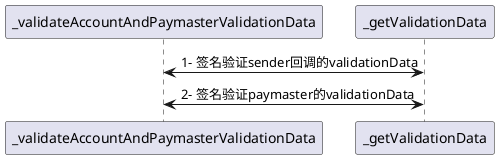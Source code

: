 @startuml
participant _validateAccountAndPaymasterValidationData
participant _getValidationData

_validateAccountAndPaymasterValidationData <-> _getValidationData: 1- 签名验证sender回调的validationData
_validateAccountAndPaymasterValidationData <-> _getValidationData: 2- 签名验证paymaster的validationData

' function _packValidationData(bool sigFailed, uint48 validUntil, uint48 validAfter) pure returns (uint256) {
'    return (sigFailed ? 1 : 0) | (uint256(validUntil) << 160) | (uint256(validAfter) << (160 + 48));
'}
@enduml
